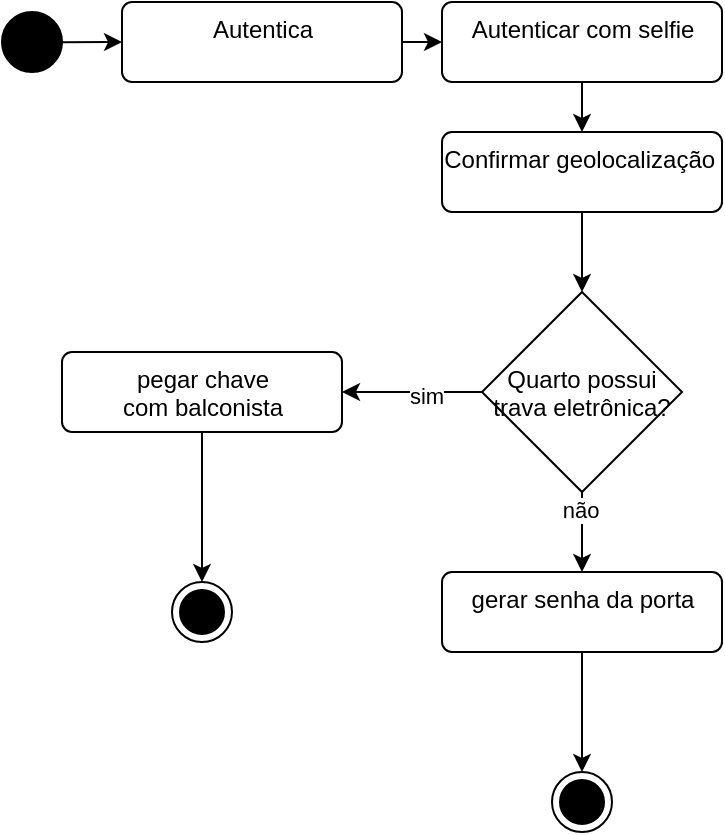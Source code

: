 <mxfile>
    <diagram id="aKRneLw86CIOA46KnnKj" name="Page-1">
        <mxGraphModel dx="713" dy="463" grid="1" gridSize="10" guides="1" tooltips="1" connect="1" arrows="1" fold="1" page="1" pageScale="1" pageWidth="827" pageHeight="1169" math="0" shadow="0">
            <root>
                <mxCell id="0"/>
                <mxCell id="1" parent="0"/>
                <mxCell id="4" style="edgeStyle=none;html=1;" parent="1" source="2" target="3" edge="1">
                    <mxGeometry relative="1" as="geometry"/>
                </mxCell>
                <mxCell id="2" value="" style="ellipse;fillColor=strokeColor;" parent="1" vertex="1">
                    <mxGeometry x="180" y="50" width="30" height="30" as="geometry"/>
                </mxCell>
                <mxCell id="7" style="edgeStyle=none;html=1;" parent="1" source="3" target="5" edge="1">
                    <mxGeometry relative="1" as="geometry"/>
                </mxCell>
                <mxCell id="3" value="Autentica" style="html=1;align=center;verticalAlign=top;rounded=1;absoluteArcSize=1;arcSize=10;dashed=0;fillColor=none;" parent="1" vertex="1">
                    <mxGeometry x="240" y="45" width="140" height="40" as="geometry"/>
                </mxCell>
                <mxCell id="8" style="edgeStyle=none;html=1;" parent="1" source="5" target="6" edge="1">
                    <mxGeometry relative="1" as="geometry"/>
                </mxCell>
                <mxCell id="5" value="Autenticar com selfie" style="html=1;align=center;verticalAlign=top;rounded=1;absoluteArcSize=1;arcSize=10;dashed=0;fillColor=none;" parent="1" vertex="1">
                    <mxGeometry x="400" y="45" width="140" height="40" as="geometry"/>
                </mxCell>
                <mxCell id="10" style="edgeStyle=none;html=1;entryX=0.5;entryY=0;entryDx=0;entryDy=0;" parent="1" source="6" target="9" edge="1">
                    <mxGeometry relative="1" as="geometry"/>
                </mxCell>
                <mxCell id="6" value="Confirmar geolocalização&amp;nbsp;" style="html=1;align=center;verticalAlign=top;rounded=1;absoluteArcSize=1;arcSize=10;dashed=0;fillColor=none;" parent="1" vertex="1">
                    <mxGeometry x="400" y="110" width="140" height="40" as="geometry"/>
                </mxCell>
                <mxCell id="13" style="edgeStyle=none;html=1;" parent="1" source="9" target="12" edge="1">
                    <mxGeometry relative="1" as="geometry"/>
                </mxCell>
                <mxCell id="18" value="sim" style="edgeLabel;html=1;align=center;verticalAlign=middle;resizable=0;points=[];" parent="13" vertex="1" connectable="0">
                    <mxGeometry x="-0.206" y="2" relative="1" as="geometry">
                        <mxPoint as="offset"/>
                    </mxGeometry>
                </mxCell>
                <mxCell id="14" style="edgeStyle=none;html=1;" parent="1" target="11" edge="1">
                    <mxGeometry relative="1" as="geometry">
                        <mxPoint x="470" y="290" as="sourcePoint"/>
                    </mxGeometry>
                </mxCell>
                <mxCell id="19" value="não" style="edgeLabel;html=1;align=center;verticalAlign=middle;resizable=0;points=[];" parent="14" vertex="1" connectable="0">
                    <mxGeometry x="-0.538" y="-1" relative="1" as="geometry">
                        <mxPoint as="offset"/>
                    </mxGeometry>
                </mxCell>
                <mxCell id="9" value="Quarto possui&#10;trava eletrônica?" style="rhombus;" parent="1" vertex="1">
                    <mxGeometry x="420" y="190" width="100" height="100" as="geometry"/>
                </mxCell>
                <mxCell id="21" style="edgeStyle=none;html=1;" parent="1" source="11" target="20" edge="1">
                    <mxGeometry relative="1" as="geometry"/>
                </mxCell>
                <mxCell id="11" value="gerar senha da porta" style="html=1;align=center;verticalAlign=top;rounded=1;absoluteArcSize=1;arcSize=10;dashed=0;fillColor=none;" parent="1" vertex="1">
                    <mxGeometry x="400" y="330" width="140" height="40" as="geometry"/>
                </mxCell>
                <mxCell id="16" style="edgeStyle=none;html=1;" parent="1" source="12" target="15" edge="1">
                    <mxGeometry relative="1" as="geometry"/>
                </mxCell>
                <mxCell id="12" value="pegar chave &lt;br&gt;com balconista" style="html=1;align=center;verticalAlign=top;rounded=1;absoluteArcSize=1;arcSize=10;dashed=0;fillColor=none;" parent="1" vertex="1">
                    <mxGeometry x="210" y="220" width="140" height="40" as="geometry"/>
                </mxCell>
                <mxCell id="15" value="" style="ellipse;html=1;shape=endState;fillColor=strokeColor;" parent="1" vertex="1">
                    <mxGeometry x="265" y="335" width="30" height="30" as="geometry"/>
                </mxCell>
                <mxCell id="20" value="" style="ellipse;html=1;shape=endState;fillColor=strokeColor;" parent="1" vertex="1">
                    <mxGeometry x="455" y="430" width="30" height="30" as="geometry"/>
                </mxCell>
            </root>
        </mxGraphModel>
    </diagram>
</mxfile>